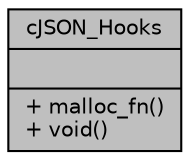 digraph "cJSON_Hooks"
{
 // INTERACTIVE_SVG=YES
 // LATEX_PDF_SIZE
  bgcolor="transparent";
  edge [fontname="Helvetica",fontsize="10",labelfontname="Helvetica",labelfontsize="10"];
  node [fontname="Helvetica",fontsize="10",shape=record];
  Node1 [label="{cJSON_Hooks\n||+ malloc_fn()\l+ void()\l}",height=0.2,width=0.4,color="black", fillcolor="grey75", style="filled", fontcolor="black",tooltip=" "];
}
